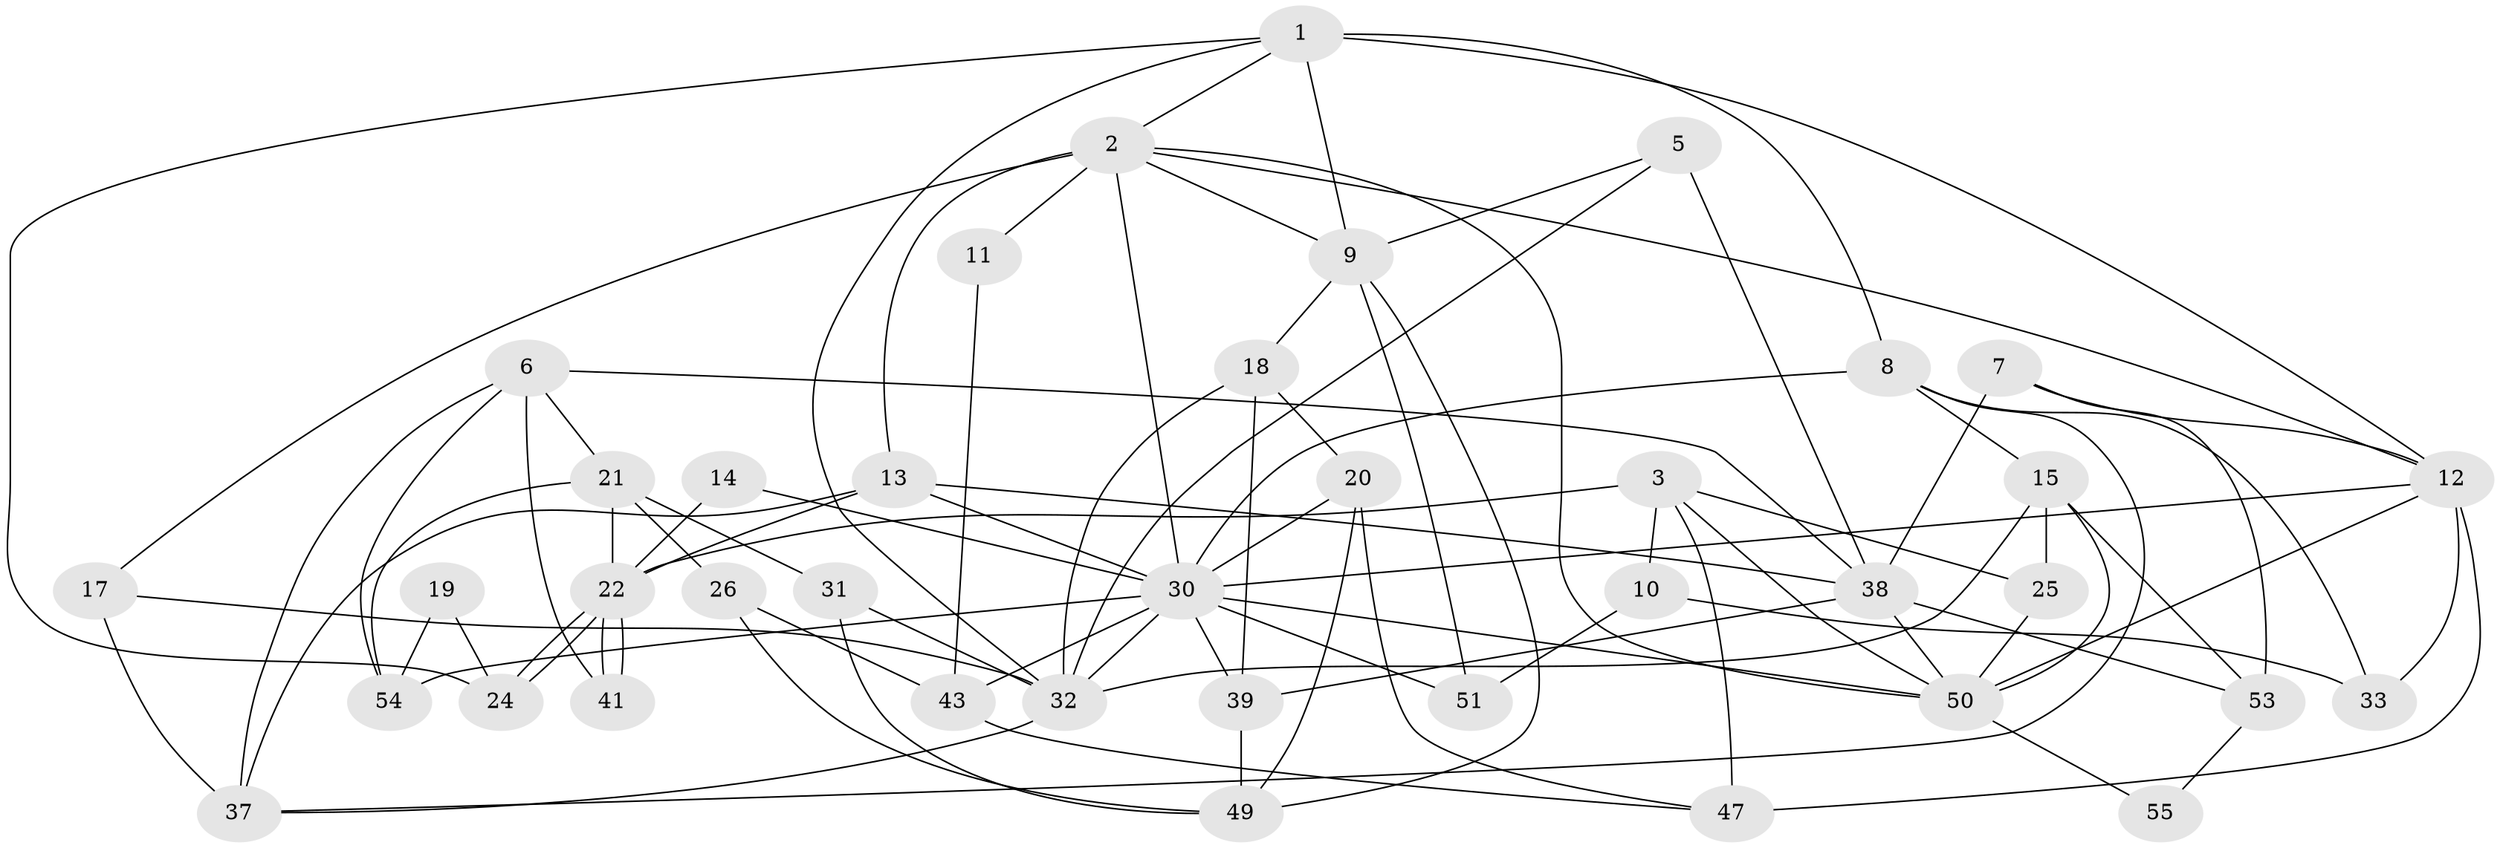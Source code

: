 // original degree distribution, {5: 0.16071428571428573, 2: 0.125, 6: 0.08928571428571429, 3: 0.35714285714285715, 4: 0.19642857142857142, 8: 0.05357142857142857, 7: 0.017857142857142856}
// Generated by graph-tools (version 1.1) at 2025/18/03/04/25 18:18:30]
// undirected, 39 vertices, 90 edges
graph export_dot {
graph [start="1"]
  node [color=gray90,style=filled];
  1 [super="+35"];
  2 [super="+16"];
  3 [super="+4"];
  5;
  6 [super="+42"];
  7;
  8 [super="+29"];
  9;
  10;
  11;
  12 [super="+28"];
  13;
  14;
  15 [super="+44"];
  17;
  18;
  19;
  20;
  21 [super="+34"];
  22 [super="+23"];
  24;
  25;
  26;
  30 [super="+56+45"];
  31;
  32 [super="+46"];
  33;
  37;
  38 [super="+52+40"];
  39;
  41;
  43;
  47 [super="+48"];
  49;
  50;
  51;
  53;
  54;
  55;
  1 -- 9;
  1 -- 24;
  1 -- 32;
  1 -- 8;
  1 -- 12;
  1 -- 2;
  2 -- 13;
  2 -- 11;
  2 -- 50;
  2 -- 12;
  2 -- 17;
  2 -- 9;
  2 -- 30;
  3 -- 47 [weight=2];
  3 -- 50;
  3 -- 22 [weight=2];
  3 -- 25;
  3 -- 10;
  5 -- 9;
  5 -- 38;
  5 -- 32;
  6 -- 21;
  6 -- 38;
  6 -- 54;
  6 -- 41;
  6 -- 37;
  7 -- 38;
  7 -- 53;
  7 -- 12;
  8 -- 30;
  8 -- 33;
  8 -- 37;
  8 -- 15;
  9 -- 18;
  9 -- 49;
  9 -- 51;
  10 -- 51;
  10 -- 33;
  11 -- 43;
  12 -- 33;
  12 -- 50;
  12 -- 47;
  12 -- 30 [weight=2];
  13 -- 37;
  13 -- 22;
  13 -- 30;
  13 -- 38;
  14 -- 22;
  14 -- 30;
  15 -- 32;
  15 -- 50;
  15 -- 53;
  15 -- 25;
  17 -- 32;
  17 -- 37;
  18 -- 20;
  18 -- 39;
  18 -- 32;
  19 -- 54;
  19 -- 24;
  20 -- 49;
  20 -- 47;
  20 -- 30;
  21 -- 22;
  21 -- 26;
  21 -- 54;
  21 -- 31;
  22 -- 41;
  22 -- 41;
  22 -- 24;
  22 -- 24;
  25 -- 50;
  26 -- 43;
  26 -- 49;
  30 -- 43;
  30 -- 51;
  30 -- 54 [weight=2];
  30 -- 32;
  30 -- 50;
  30 -- 39;
  31 -- 49;
  31 -- 32;
  32 -- 37;
  38 -- 50;
  38 -- 53;
  38 -- 39;
  39 -- 49;
  43 -- 47;
  50 -- 55;
  53 -- 55;
}
